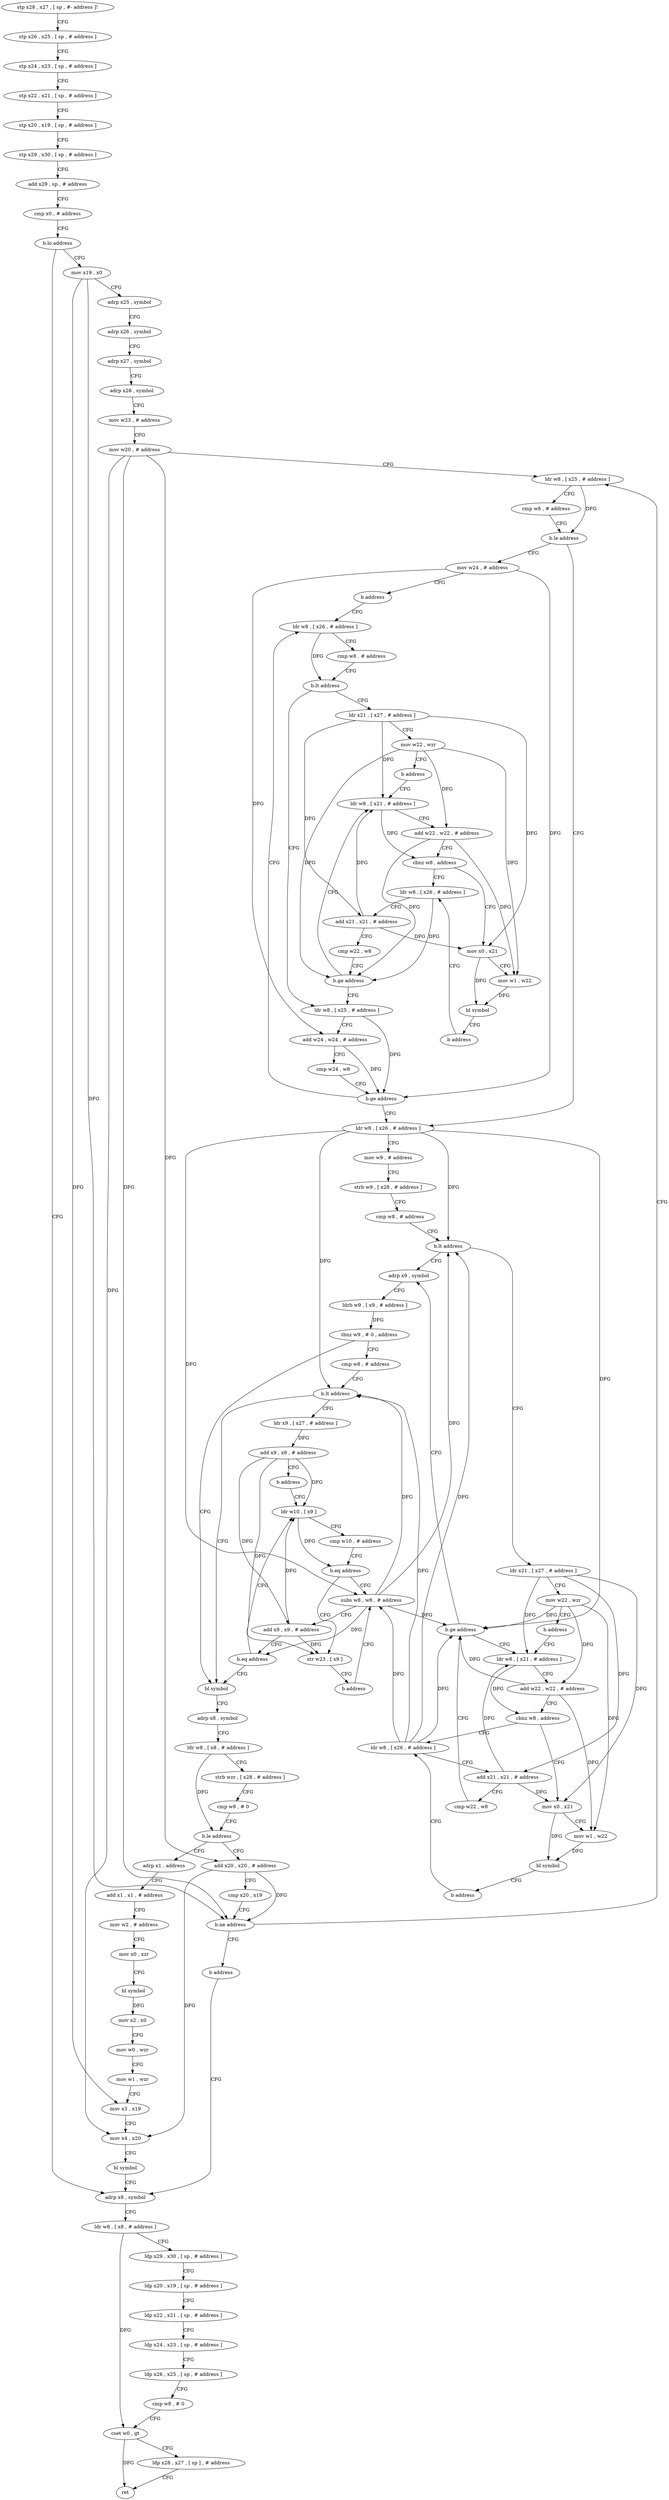 digraph "func" {
"4207332" [label = "stp x28 , x27 , [ sp , #- address ]!" ]
"4207336" [label = "stp x26 , x25 , [ sp , # address ]" ]
"4207340" [label = "stp x24 , x23 , [ sp , # address ]" ]
"4207344" [label = "stp x22 , x21 , [ sp , # address ]" ]
"4207348" [label = "stp x20 , x19 , [ sp , # address ]" ]
"4207352" [label = "stp x29 , x30 , [ sp , # address ]" ]
"4207356" [label = "add x29 , sp , # address" ]
"4207360" [label = "cmp x0 , # address" ]
"4207364" [label = "b.lo address" ]
"4207724" [label = "adrp x8 , symbol" ]
"4207368" [label = "mov x19 , x0" ]
"4207728" [label = "ldr w8 , [ x8 , # address ]" ]
"4207732" [label = "ldp x29 , x30 , [ sp , # address ]" ]
"4207736" [label = "ldp x20 , x19 , [ sp , # address ]" ]
"4207740" [label = "ldp x22 , x21 , [ sp , # address ]" ]
"4207744" [label = "ldp x24 , x23 , [ sp , # address ]" ]
"4207748" [label = "ldp x26 , x25 , [ sp , # address ]" ]
"4207752" [label = "cmp w8 , # 0" ]
"4207756" [label = "cset w0 , gt" ]
"4207760" [label = "ldp x28 , x27 , [ sp ] , # address" ]
"4207764" [label = "ret" ]
"4207372" [label = "adrp x25 , symbol" ]
"4207376" [label = "adrp x26 , symbol" ]
"4207380" [label = "adrp x27 , symbol" ]
"4207384" [label = "adrp x28 , symbol" ]
"4207388" [label = "mov w23 , # address" ]
"4207392" [label = "mov w20 , # address" ]
"4207396" [label = "ldr w8 , [ x25 , # address ]" ]
"4207500" [label = "ldr w8 , [ x26 , # address ]" ]
"4207504" [label = "mov w9 , # address" ]
"4207508" [label = "strb w9 , [ x28 , # address ]" ]
"4207512" [label = "cmp w8 , # address" ]
"4207516" [label = "b.lt address" ]
"4207576" [label = "adrp x9 , symbol" ]
"4207520" [label = "ldr x21 , [ x27 , # address ]" ]
"4207408" [label = "mov w24 , # address" ]
"4207412" [label = "b address" ]
"4207432" [label = "ldr w8 , [ x26 , # address ]" ]
"4207580" [label = "ldrb w9 , [ x9 , # address ]" ]
"4207584" [label = "tbnz w9 , # 0 , address" ]
"4207640" [label = "bl symbol" ]
"4207588" [label = "cmp w8 , # address" ]
"4207524" [label = "mov w22 , wzr" ]
"4207528" [label = "b address" ]
"4207548" [label = "ldr w8 , [ x21 , # address ]" ]
"4207436" [label = "cmp w8 , # address" ]
"4207440" [label = "b.lt address" ]
"4207416" [label = "ldr w8 , [ x25 , # address ]" ]
"4207444" [label = "ldr x21 , [ x27 , # address ]" ]
"4207644" [label = "adrp x8 , symbol" ]
"4207648" [label = "ldr w8 , [ x8 , # address ]" ]
"4207652" [label = "strb wzr , [ x28 , # address ]" ]
"4207656" [label = "cmp w8 , # 0" ]
"4207660" [label = "b.le address" ]
"4207680" [label = "adrp x1 , address" ]
"4207664" [label = "add x20 , x20 , # address" ]
"4207592" [label = "b.lt address" ]
"4207596" [label = "ldr x9 , [ x27 , # address ]" ]
"4207552" [label = "add w22 , w22 , # address" ]
"4207556" [label = "cbnz w8 , address" ]
"4207532" [label = "ldr w8 , [ x26 , # address ]" ]
"4207560" [label = "mov x0 , x21" ]
"4207420" [label = "add w24 , w24 , # address" ]
"4207424" [label = "cmp w24 , w8" ]
"4207428" [label = "b.ge address" ]
"4207448" [label = "mov w22 , wzr" ]
"4207452" [label = "b address" ]
"4207472" [label = "ldr w8 , [ x21 , # address ]" ]
"4207684" [label = "add x1 , x1 , # address" ]
"4207688" [label = "mov w2 , # address" ]
"4207692" [label = "mov x0 , xzr" ]
"4207696" [label = "bl symbol" ]
"4207700" [label = "mov x2 , x0" ]
"4207704" [label = "mov w0 , wzr" ]
"4207708" [label = "mov w1 , wzr" ]
"4207712" [label = "mov x3 , x19" ]
"4207716" [label = "mov x4 , x20" ]
"4207720" [label = "bl symbol" ]
"4207668" [label = "cmp x20 , x19" ]
"4207672" [label = "b.ne address" ]
"4207676" [label = "b address" ]
"4207600" [label = "add x9 , x9 , # address" ]
"4207604" [label = "b address" ]
"4207620" [label = "ldr w10 , [ x9 ]" ]
"4207536" [label = "add x21 , x21 , # address" ]
"4207540" [label = "cmp w22 , w8" ]
"4207544" [label = "b.ge address" ]
"4207564" [label = "mov w1 , w22" ]
"4207568" [label = "bl symbol" ]
"4207572" [label = "b address" ]
"4207476" [label = "add w22 , w22 , # address" ]
"4207480" [label = "cbnz w8 , address" ]
"4207456" [label = "ldr w8 , [ x26 , # address ]" ]
"4207484" [label = "mov x0 , x21" ]
"4207400" [label = "cmp w8 , # address" ]
"4207404" [label = "b.le address" ]
"4207624" [label = "cmp w10 , # address" ]
"4207628" [label = "b.eq address" ]
"4207608" [label = "subs w8 , w8 , # address" ]
"4207632" [label = "str w23 , [ x9 ]" ]
"4207460" [label = "add x21 , x21 , # address" ]
"4207464" [label = "cmp w22 , w8" ]
"4207468" [label = "b.ge address" ]
"4207488" [label = "mov w1 , w22" ]
"4207492" [label = "bl symbol" ]
"4207496" [label = "b address" ]
"4207612" [label = "add x9 , x9 , # address" ]
"4207616" [label = "b.eq address" ]
"4207636" [label = "b address" ]
"4207332" -> "4207336" [ label = "CFG" ]
"4207336" -> "4207340" [ label = "CFG" ]
"4207340" -> "4207344" [ label = "CFG" ]
"4207344" -> "4207348" [ label = "CFG" ]
"4207348" -> "4207352" [ label = "CFG" ]
"4207352" -> "4207356" [ label = "CFG" ]
"4207356" -> "4207360" [ label = "CFG" ]
"4207360" -> "4207364" [ label = "CFG" ]
"4207364" -> "4207724" [ label = "CFG" ]
"4207364" -> "4207368" [ label = "CFG" ]
"4207724" -> "4207728" [ label = "CFG" ]
"4207368" -> "4207372" [ label = "CFG" ]
"4207368" -> "4207712" [ label = "DFG" ]
"4207368" -> "4207672" [ label = "DFG" ]
"4207728" -> "4207732" [ label = "CFG" ]
"4207728" -> "4207756" [ label = "DFG" ]
"4207732" -> "4207736" [ label = "CFG" ]
"4207736" -> "4207740" [ label = "CFG" ]
"4207740" -> "4207744" [ label = "CFG" ]
"4207744" -> "4207748" [ label = "CFG" ]
"4207748" -> "4207752" [ label = "CFG" ]
"4207752" -> "4207756" [ label = "CFG" ]
"4207756" -> "4207760" [ label = "CFG" ]
"4207756" -> "4207764" [ label = "DFG" ]
"4207760" -> "4207764" [ label = "CFG" ]
"4207372" -> "4207376" [ label = "CFG" ]
"4207376" -> "4207380" [ label = "CFG" ]
"4207380" -> "4207384" [ label = "CFG" ]
"4207384" -> "4207388" [ label = "CFG" ]
"4207388" -> "4207392" [ label = "CFG" ]
"4207392" -> "4207396" [ label = "CFG" ]
"4207392" -> "4207716" [ label = "DFG" ]
"4207392" -> "4207664" [ label = "DFG" ]
"4207392" -> "4207672" [ label = "DFG" ]
"4207396" -> "4207400" [ label = "CFG" ]
"4207396" -> "4207404" [ label = "DFG" ]
"4207500" -> "4207504" [ label = "CFG" ]
"4207500" -> "4207516" [ label = "DFG" ]
"4207500" -> "4207592" [ label = "DFG" ]
"4207500" -> "4207544" [ label = "DFG" ]
"4207500" -> "4207608" [ label = "DFG" ]
"4207504" -> "4207508" [ label = "CFG" ]
"4207508" -> "4207512" [ label = "CFG" ]
"4207512" -> "4207516" [ label = "CFG" ]
"4207516" -> "4207576" [ label = "CFG" ]
"4207516" -> "4207520" [ label = "CFG" ]
"4207576" -> "4207580" [ label = "CFG" ]
"4207520" -> "4207524" [ label = "CFG" ]
"4207520" -> "4207548" [ label = "DFG" ]
"4207520" -> "4207536" [ label = "DFG" ]
"4207520" -> "4207560" [ label = "DFG" ]
"4207408" -> "4207412" [ label = "CFG" ]
"4207408" -> "4207420" [ label = "DFG" ]
"4207408" -> "4207428" [ label = "DFG" ]
"4207412" -> "4207432" [ label = "CFG" ]
"4207432" -> "4207436" [ label = "CFG" ]
"4207432" -> "4207440" [ label = "DFG" ]
"4207580" -> "4207584" [ label = "DFG" ]
"4207584" -> "4207640" [ label = "CFG" ]
"4207584" -> "4207588" [ label = "CFG" ]
"4207640" -> "4207644" [ label = "CFG" ]
"4207588" -> "4207592" [ label = "CFG" ]
"4207524" -> "4207528" [ label = "CFG" ]
"4207524" -> "4207552" [ label = "DFG" ]
"4207524" -> "4207544" [ label = "DFG" ]
"4207524" -> "4207564" [ label = "DFG" ]
"4207528" -> "4207548" [ label = "CFG" ]
"4207548" -> "4207552" [ label = "CFG" ]
"4207548" -> "4207556" [ label = "DFG" ]
"4207436" -> "4207440" [ label = "CFG" ]
"4207440" -> "4207416" [ label = "CFG" ]
"4207440" -> "4207444" [ label = "CFG" ]
"4207416" -> "4207420" [ label = "CFG" ]
"4207416" -> "4207428" [ label = "DFG" ]
"4207444" -> "4207448" [ label = "CFG" ]
"4207444" -> "4207472" [ label = "DFG" ]
"4207444" -> "4207460" [ label = "DFG" ]
"4207444" -> "4207484" [ label = "DFG" ]
"4207644" -> "4207648" [ label = "CFG" ]
"4207648" -> "4207652" [ label = "CFG" ]
"4207648" -> "4207660" [ label = "DFG" ]
"4207652" -> "4207656" [ label = "CFG" ]
"4207656" -> "4207660" [ label = "CFG" ]
"4207660" -> "4207680" [ label = "CFG" ]
"4207660" -> "4207664" [ label = "CFG" ]
"4207680" -> "4207684" [ label = "CFG" ]
"4207664" -> "4207668" [ label = "CFG" ]
"4207664" -> "4207716" [ label = "DFG" ]
"4207664" -> "4207672" [ label = "DFG" ]
"4207592" -> "4207640" [ label = "CFG" ]
"4207592" -> "4207596" [ label = "CFG" ]
"4207596" -> "4207600" [ label = "DFG" ]
"4207552" -> "4207556" [ label = "CFG" ]
"4207552" -> "4207544" [ label = "DFG" ]
"4207552" -> "4207564" [ label = "DFG" ]
"4207556" -> "4207532" [ label = "CFG" ]
"4207556" -> "4207560" [ label = "CFG" ]
"4207532" -> "4207536" [ label = "CFG" ]
"4207532" -> "4207516" [ label = "DFG" ]
"4207532" -> "4207592" [ label = "DFG" ]
"4207532" -> "4207544" [ label = "DFG" ]
"4207532" -> "4207608" [ label = "DFG" ]
"4207560" -> "4207564" [ label = "CFG" ]
"4207560" -> "4207568" [ label = "DFG" ]
"4207420" -> "4207424" [ label = "CFG" ]
"4207420" -> "4207428" [ label = "DFG" ]
"4207424" -> "4207428" [ label = "CFG" ]
"4207428" -> "4207500" [ label = "CFG" ]
"4207428" -> "4207432" [ label = "CFG" ]
"4207448" -> "4207452" [ label = "CFG" ]
"4207448" -> "4207476" [ label = "DFG" ]
"4207448" -> "4207468" [ label = "DFG" ]
"4207448" -> "4207488" [ label = "DFG" ]
"4207452" -> "4207472" [ label = "CFG" ]
"4207472" -> "4207476" [ label = "CFG" ]
"4207472" -> "4207480" [ label = "DFG" ]
"4207684" -> "4207688" [ label = "CFG" ]
"4207688" -> "4207692" [ label = "CFG" ]
"4207692" -> "4207696" [ label = "CFG" ]
"4207696" -> "4207700" [ label = "DFG" ]
"4207700" -> "4207704" [ label = "CFG" ]
"4207704" -> "4207708" [ label = "CFG" ]
"4207708" -> "4207712" [ label = "CFG" ]
"4207712" -> "4207716" [ label = "CFG" ]
"4207716" -> "4207720" [ label = "CFG" ]
"4207720" -> "4207724" [ label = "CFG" ]
"4207668" -> "4207672" [ label = "CFG" ]
"4207672" -> "4207396" [ label = "CFG" ]
"4207672" -> "4207676" [ label = "CFG" ]
"4207676" -> "4207724" [ label = "CFG" ]
"4207600" -> "4207604" [ label = "CFG" ]
"4207600" -> "4207620" [ label = "DFG" ]
"4207600" -> "4207612" [ label = "DFG" ]
"4207600" -> "4207632" [ label = "DFG" ]
"4207604" -> "4207620" [ label = "CFG" ]
"4207620" -> "4207624" [ label = "CFG" ]
"4207620" -> "4207628" [ label = "DFG" ]
"4207536" -> "4207540" [ label = "CFG" ]
"4207536" -> "4207548" [ label = "DFG" ]
"4207536" -> "4207560" [ label = "DFG" ]
"4207540" -> "4207544" [ label = "CFG" ]
"4207544" -> "4207576" [ label = "CFG" ]
"4207544" -> "4207548" [ label = "CFG" ]
"4207564" -> "4207568" [ label = "DFG" ]
"4207568" -> "4207572" [ label = "CFG" ]
"4207572" -> "4207532" [ label = "CFG" ]
"4207476" -> "4207480" [ label = "CFG" ]
"4207476" -> "4207468" [ label = "DFG" ]
"4207476" -> "4207488" [ label = "DFG" ]
"4207480" -> "4207456" [ label = "CFG" ]
"4207480" -> "4207484" [ label = "CFG" ]
"4207456" -> "4207460" [ label = "CFG" ]
"4207456" -> "4207468" [ label = "DFG" ]
"4207484" -> "4207488" [ label = "CFG" ]
"4207484" -> "4207492" [ label = "DFG" ]
"4207400" -> "4207404" [ label = "CFG" ]
"4207404" -> "4207500" [ label = "CFG" ]
"4207404" -> "4207408" [ label = "CFG" ]
"4207624" -> "4207628" [ label = "CFG" ]
"4207628" -> "4207608" [ label = "CFG" ]
"4207628" -> "4207632" [ label = "CFG" ]
"4207608" -> "4207612" [ label = "CFG" ]
"4207608" -> "4207516" [ label = "DFG" ]
"4207608" -> "4207592" [ label = "DFG" ]
"4207608" -> "4207544" [ label = "DFG" ]
"4207608" -> "4207616" [ label = "DFG" ]
"4207632" -> "4207636" [ label = "CFG" ]
"4207460" -> "4207464" [ label = "CFG" ]
"4207460" -> "4207472" [ label = "DFG" ]
"4207460" -> "4207484" [ label = "DFG" ]
"4207464" -> "4207468" [ label = "CFG" ]
"4207468" -> "4207416" [ label = "CFG" ]
"4207468" -> "4207472" [ label = "CFG" ]
"4207488" -> "4207492" [ label = "DFG" ]
"4207492" -> "4207496" [ label = "CFG" ]
"4207496" -> "4207456" [ label = "CFG" ]
"4207612" -> "4207616" [ label = "CFG" ]
"4207612" -> "4207620" [ label = "DFG" ]
"4207612" -> "4207632" [ label = "DFG" ]
"4207616" -> "4207640" [ label = "CFG" ]
"4207616" -> "4207620" [ label = "CFG" ]
"4207636" -> "4207608" [ label = "CFG" ]
}
